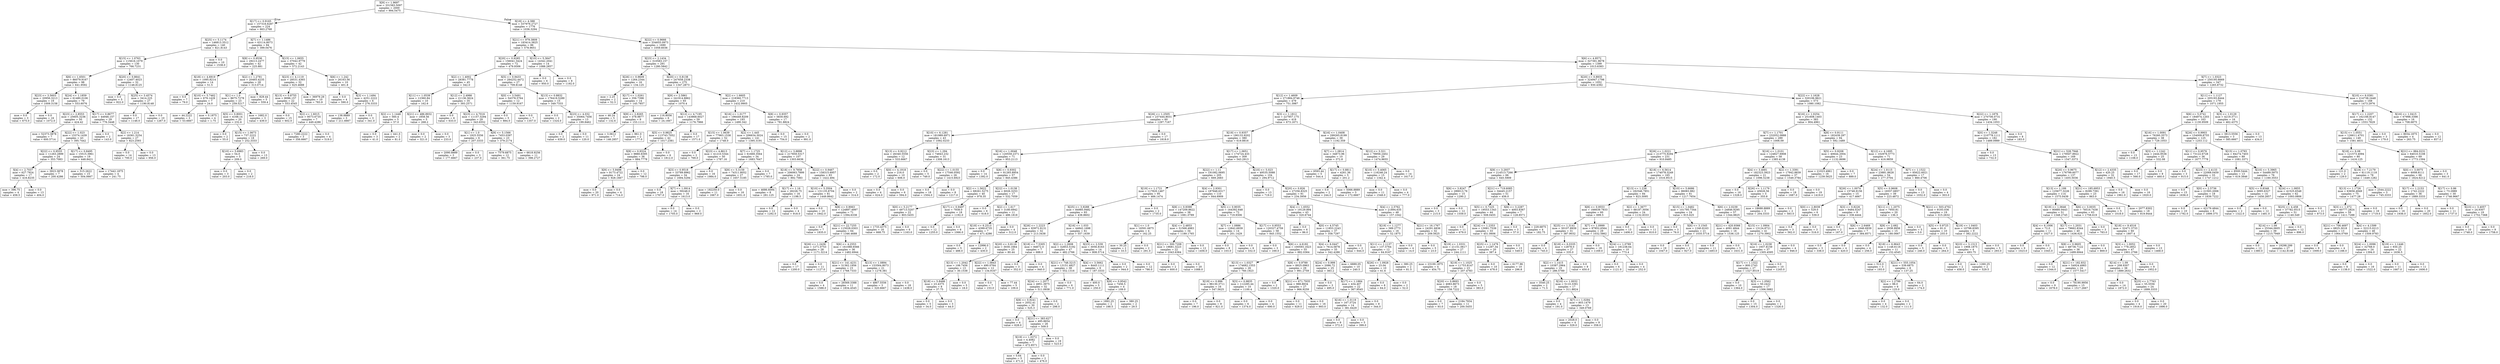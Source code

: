 digraph Tree {
node [shape=box] ;
0 [label="X[9] <= 1.9697\nmse = 331583.5097\nsamples = 2000\nvalue = 994.5475"] ;
1 [label="X[17] <= 0.9165\nmse = 157316.6287\nsamples = 224\nvalue = 663.2768"] ;
0 -> 1 [labeldistance=2.5, labelangle=45, headlabel="True"] ;
2 [label="X[25] <= 5.1174\nmse = 146813.3512\nsamples = 140\nvalue = 821.8143"] ;
1 -> 2 ;
3 [label="X[15] <= 1.0763\nmse = 115616.1079\nsamples = 130\nvalue = 766.7231"] ;
2 -> 3 ;
4 [label="X[6] <= 1.6501\nmse = 86079.9167\nsamples = 98\nvalue = 641.9592"] ;
3 -> 4 ;
5 [label="X[23] <= 3.5603\nmse = 20956.3213\nsamples = 19\nvalue = 1009.3158"] ;
4 -> 5 ;
6 [label="mse = 0.0\nsamples = 3\nvalue = 675.0"] ;
5 -> 6 ;
7 [label="mse = 0.0\nsamples = 16\nvalue = 1072.0"] ;
5 -> 7 ;
8 [label="X[24] <= 1.1859\nmse = 61480.0106\nsamples = 79\nvalue = 553.6076"] ;
4 -> 8 ;
9 [label="X[23] <= 2.8553\nmse = 25605.3236\nsamples = 50\nvalue = 424.42"] ;
8 -> 9 ;
10 [label="mse = 52373.3878\nsamples = 7\nvalue = 600.5714"] ;
9 -> 10 ;
11 [label="X[22] <= 1.023\nmse = 15374.1439\nsamples = 43\nvalue = 395.7442"] ;
9 -> 11 ;
12 [label="X[22] <= 0.9555\nmse = 11263.2899\nsamples = 24\nvalue = 353.7083"] ;
11 -> 12 ;
13 [label="X[4] <= 2.7037\nmse = 627.7924\nsamples = 17\nvalue = 416.8235"] ;
12 -> 13 ;
14 [label="mse = 396.75\nsamples = 4\nvalue = 458.5"] ;
13 -> 14 ;
15 [label="mse = 0.0\nsamples = 13\nvalue = 404.0"] ;
13 -> 15 ;
16 [label="mse = 3923.3878\nsamples = 7\nvalue = 200.4286"] ;
12 -> 16 ;
17 [label="X[17] <= 0.8495\nmse = 15515.3961\nsamples = 19\nvalue = 448.8421"] ;
11 -> 17 ;
18 [label="mse = 515.2622\nsamples = 15\nvalue = 504.0667"] ;
17 -> 18 ;
19 [label="mse = 17442.1875\nsamples = 4\nvalue = 241.75"] ;
17 -> 19 ;
20 [label="X[17] <= 0.8677\nmse = 44946.157\nsamples = 29\nvalue = 776.3448"] ;
8 -> 20 ;
21 [label="mse = 0.0\nsamples = 2\nvalue = 143.0"] ;
20 -> 21 ;
22 [label="X[2] <= 1.214\nmse = 16361.5254\nsamples = 27\nvalue = 823.2593"] ;
20 -> 22 ;
23 [label="mse = 0.0\nsamples = 14\nvalue = 700.0"] ;
22 -> 23 ;
24 [label="mse = 0.0\nsamples = 13\nvalue = 956.0"] ;
22 -> 24 ;
25 [label="X[20] <= 0.8641\nmse = 12407.4023\nsamples = 32\nvalue = 1148.8125"] ;
3 -> 25 ;
26 [label="mse = 0.0\nsamples = 5\nvalue = 922.0"] ;
25 -> 26 ;
27 [label="X[25] <= 3.4574\nmse = 3414.225\nsamples = 27\nvalue = 1190.8148"] ;
25 -> 27 ;
28 [label="mse = 0.0\nsamples = 17\nvalue = 1146.0"] ;
27 -> 28 ;
29 [label="mse = 0.0\nsamples = 10\nvalue = 1267.0"] ;
27 -> 29 ;
30 [label="mse = 0.0\nsamples = 10\nvalue = 1538.0"] ;
2 -> 30 ;
31 [label="X[7] <= 1.1486\nmse = 63114.8073\nsamples = 84\nvalue = 399.0476"] ;
1 -> 31 ;
32 [label="X[8] <= 0.9536\nmse = 29213.2477\nsamples = 42\nvalue = 225.881"] ;
31 -> 32 ;
33 [label="X[18] <= 4.6919\nmse = 1095.8214\nsamples = 14\nvalue = 51.5"] ;
32 -> 33 ;
34 [label="mse = 0.0\nsamples = 7\nvalue = 79.0"] ;
33 -> 34 ;
35 [label="X[10] <= 5.7462\nmse = 679.1429\nsamples = 7\nvalue = 24.0"] ;
33 -> 35 ;
36 [label="mse = 44.2222\nsamples = 3\nvalue = 53.6667"] ;
35 -> 36 ;
37 [label="mse = 0.1875\nsamples = 4\nvalue = 1.75"] ;
35 -> 37 ;
38 [label="X[2] <= 1.2781\nmse = 20465.4235\nsamples = 28\nvalue = 313.0714"] ;
32 -> 38 ;
39 [label="X[1] <= 1.0\nmse = 8675.7278\nsamples = 23\nvalue = 259.5217"] ;
38 -> 39 ;
40 [label="X[5] <= 0.8001\nmse = 4168.14\nsamples = 20\nvalue = 232.6"] ;
39 -> 40 ;
41 [label="mse = 0.0\nsamples = 2\nvalue = 55.0"] ;
40 -> 41 ;
42 [label="X[15] <= 1.0673\nmse = 737.2222\nsamples = 18\nvalue = 252.3333"] ;
40 -> 42 ;
43 [label="X[10] <= 5.6983\nmse = 54.0\nsamples = 5\nvalue = 209.0"] ;
42 -> 43 ;
44 [label="mse = 0.0\nsamples = 3\nvalue = 203.0"] ;
43 -> 44 ;
45 [label="mse = 0.0\nsamples = 2\nvalue = 218.0"] ;
43 -> 45 ;
46 [label="mse = 0.0\nsamples = 13\nvalue = 269.0"] ;
42 -> 46 ;
47 [label="mse = 1682.0\nsamples = 3\nvalue = 439.0"] ;
39 -> 47 ;
48 [label="mse = 829.44\nsamples = 5\nvalue = 559.4"] ;
38 -> 48 ;
49 [label="X[15] <= 1.0655\nmse = 37042.9779\nsamples = 42\nvalue = 572.2143"] ;
31 -> 49 ;
50 [label="X[23] <= 4.1119\nmse = 28531.4365\nsamples = 32\nvalue = 625.4688"] ;
49 -> 50 ;
51 [label="X[13] <= 0.8755\nmse = 8096.157\nsamples = 22\nvalue = 553.4545"] ;
50 -> 51 ;
52 [label="mse = 0.0\nsamples = 15\nvalue = 602.0"] ;
51 -> 52 ;
53 [label="X[2] <= 1.6015\nmse = 9573.6735\nsamples = 7\nvalue = 449.4286"] ;
51 -> 53 ;
54 [label="mse = 7280.2222\nsamples = 3\nvalue = 356.6667"] ;
53 -> 54 ;
55 [label="mse = 0.0\nsamples = 4\nvalue = 519.0"] ;
53 -> 55 ;
56 [label="mse = 36979.29\nsamples = 10\nvalue = 783.9"] ;
50 -> 56 ;
57 [label="X[6] <= 1.242\nmse = 26163.56\nsamples = 10\nvalue = 401.8"] ;
49 -> 57 ;
58 [label="mse = 0.0\nsamples = 4\nvalue = 590.0"] ;
57 -> 58 ;
59 [label="X[3] <= 1.1494\nmse = 4251.2222\nsamples = 6\nvalue = 276.3333"] ;
57 -> 59 ;
60 [label="mse = 138.8889\nsamples = 3\nvalue = 211.6667"] ;
59 -> 60 ;
61 [label="mse = 0.0\nsamples = 3\nvalue = 341.0"] ;
59 -> 61 ;
62 [label="X[18] <= 4.388\nmse = 337976.2727\nsamples = 1776\nvalue = 1036.3294"] ;
0 -> 62 [labeldistance=2.5, labelangle=-45, headlabel="False"] ;
63 [label="X[21] <= 979.3809\nmse = 183414.3825\nsamples = 86\nvalue = 578.9651"] ;
62 -> 63 ;
64 [label="X[20] <= 0.9285\nmse = 156041.3424\nsamples = 72\nvalue = 479.9306"] ;
63 -> 64 ;
65 [label="X[2] <= 1.4002\nmse = 28381.7778\nsamples = 45\nvalue = 342.0"] ;
64 -> 65 ;
66 [label="X[11] <= 1.0539\nmse = 12360.84\nsamples = 10\nvalue = 162.6"] ;
65 -> 66 ;
67 [label="X[2] <= 1.1448\nmse = 560.4\nsamples = 5\nvalue = 57.0"] ;
66 -> 67 ;
68 [label="mse = 0.0\nsamples = 3\nvalue = 41.0"] ;
67 -> 68 ;
69 [label="mse = 441.0\nsamples = 2\nvalue = 81.0"] ;
67 -> 69 ;
70 [label="X[21] <= 486.8932\nmse = 1858.56\nsamples = 5\nvalue = 268.2"] ;
66 -> 70 ;
71 [label="mse = 0.0\nsamples = 2\nvalue = 321.0"] ;
70 -> 71 ;
72 [label="mse = 0.0\nsamples = 3\nvalue = 233.0"] ;
70 -> 72 ;
73 [label="X[12] <= 2.4986\nmse = 21136.3624\nsamples = 35\nvalue = 393.2571"] ;
65 -> 73 ;
74 [label="mse = 0.0\nsamples = 6\nvalue = 633.0"] ;
73 -> 74 ;
75 [label="X[23] <= 4.7016\nmse = 11157.3294\nsamples = 29\nvalue = 343.6552"] ;
73 -> 75 ;
76 [label="X[1] <= 1.0\nmse = 1925.5556\nsamples = 6\nvalue = 207.3333"] ;
75 -> 76 ;
77 [label="mse = 2090.8889\nsamples = 3\nvalue = 177.6667"] ;
76 -> 77 ;
78 [label="mse = 0.0\nsamples = 3\nvalue = 237.0"] ;
76 -> 78 ;
79 [label="X[9] <= 5.1566\nmse = 7453.0397\nsamples = 23\nvalue = 379.2174"] ;
75 -> 79 ;
80 [label="mse = 7579.6875\nsamples = 12\nvalue = 361.75"] ;
79 -> 80 ;
81 [label="mse = 6618.9256\nsamples = 11\nvalue = 398.2727"] ;
79 -> 81 ;
82 [label="X[5] <= 0.9433\nmse = 284252.4472\nsamples = 27\nvalue = 709.8148"] ;
64 -> 82 ;
83 [label="X[0] <= 3.5491\nmse = 54378.5764\nsamples = 12\nvalue = 1159.9167"] ;
82 -> 83 ;
84 [label="mse = 0.0\nsamples = 5\nvalue = 884.0"] ;
83 -> 84 ;
85 [label="mse = 0.0\nsamples = 7\nvalue = 1357.0"] ;
83 -> 85 ;
86 [label="X[13] <= 0.8832\nmse = 176419.5289\nsamples = 15\nvalue = 349.7333"] ;
82 -> 86 ;
87 [label="mse = 0.0\nsamples = 2\nvalue = 1324.0"] ;
86 -> 87 ;
88 [label="X[23] <= 4.032\nmse = 35064.7456\nsamples = 13\nvalue = 199.8462"] ;
86 -> 88 ;
89 [label="mse = 0.0\nsamples = 2\nvalue = 639.0"] ;
88 -> 89 ;
90 [label="mse = 0.0\nsamples = 11\nvalue = 120.0"] ;
88 -> 90 ;
91 [label="X[10] <= 5.3647\nmse = 14342.2041\nsamples = 14\nvalue = 1088.2857"] ;
63 -> 91 ;
92 [label="mse = 0.0\nsamples = 6\nvalue = 950.0"] ;
91 -> 92 ;
93 [label="mse = 0.0\nsamples = 8\nvalue = 1192.0"] ;
91 -> 93 ;
94 [label="X[22] <= 0.9666\nmse = 334655.0973\nsamples = 1690\nvalue = 1059.6036"] ;
62 -> 94 ;
95 [label="X[23] <= 2.1434\nmse = 310583.157\nsamples = 291\nvalue = 1280.5842"] ;
94 -> 95 ;
96 [label="X[26] <= 0.9609\nmse = 1264.2344\nsamples = 16\nvalue = 134.125"] ;
95 -> 96 ;
97 [label="mse = 2.25\nsamples = 2\nvalue = 52.5"] ;
96 -> 97 ;
98 [label="X[17] <= 1.0261\nmse = 356.7398\nsamples = 14\nvalue = 145.7857"] ;
96 -> 98 ;
99 [label="mse = 46.24\nsamples = 5\nvalue = 132.6"] ;
98 -> 99 ;
100 [label="X[9] <= 2.8265\nmse = 378.9877\nsamples = 9\nvalue = 153.1111"] ;
98 -> 100 ;
101 [label="mse = 3.0612\nsamples = 7\nvalue = 146.2857"] ;
100 -> 101 ;
102 [label="mse = 961.0\nsamples = 2\nvalue = 177.0"] ;
100 -> 102 ;
103 [label="X[20] <= 0.8138\nmse = 247658.2338\nsamples = 275\nvalue = 1347.2873"] ;
95 -> 103 ;
104 [label="X[9] <= 2.5861\nmse = 241914.8862\nsamples = 65\nvalue = 1070.4"] ;
103 -> 104 ;
105 [label="mse = 116.8056\nsamples = 6\nvalue = 24.1667"] ;
104 -> 105 ;
106 [label="X[12] <= 4.7195\nmse = 143868.6027\nsamples = 59\nvalue = 1176.7966"] ;
104 -> 106 ;
107 [label="X[5] <= 0.9825\nmse = 113743.7052\nsamples = 42\nvalue = 1017.2381"] ;
106 -> 107 ;
108 [label="X[8] <= 0.9324\nmse = 9880.8395\nsamples = 36\nvalue = 884.7778"] ;
107 -> 108 ;
109 [label="X[9] <= 5.9498\nmse = 9173.4722\nsamples = 24\nvalue = 928.1667"] ;
108 -> 109 ;
110 [label="mse = 0.0\nsamples = 20\nvalue = 971.0"] ;
109 -> 110 ;
111 [label="mse = 0.0\nsamples = 4\nvalue = 714.0"] ;
109 -> 111 ;
112 [label="mse = 0.0\nsamples = 12\nvalue = 798.0"] ;
108 -> 112 ;
113 [label="mse = 0.0\nsamples = 6\nvalue = 1812.0"] ;
107 -> 113 ;
114 [label="mse = 0.0\nsamples = 17\nvalue = 1571.0"] ;
106 -> 114 ;
115 [label="X[2] <= 1.6605\nmse = 218360.7713\nsamples = 210\nvalue = 1432.9905"] ;
103 -> 115 ;
116 [label="X[16] <= 1.0177\nmse = 196449.8209\nsamples = 193\nvalue = 1490.342"] ;
115 -> 116 ;
117 [label="X[15] <= 1.0639\nmse = 77963.1538\nsamples = 52\nvalue = 1748.0"] ;
116 -> 117 ;
118 [label="mse = 0.0\nsamples = 2\nvalue = 769.0"] ;
117 -> 118 ;
119 [label="X[23] <= 4.8613\nmse = 41210.5344\nsamples = 50\nvalue = 1787.16"] ;
117 -> 119 ;
120 [label="X[3] <= 0.9518\nmse = 33789.8962\nsamples = 34\nvalue = 1694.5294"] ;
119 -> 120 ;
121 [label="mse = 0.0\nsamples = 18\nvalue = 1767.0"] ;
120 -> 121 ;
122 [label="X[7] <= 1.0914\nmse = 59248.0\nsamples = 16\nvalue = 1613.0"] ;
120 -> 122 ;
123 [label="mse = 0.0\nsamples = 14\nvalue = 1705.0"] ;
122 -> 123 ;
124 [label="mse = 0.0\nsamples = 2\nvalue = 969.0"] ;
122 -> 124 ;
125 [label="mse = 0.0\nsamples = 16\nvalue = 1984.0"] ;
119 -> 125 ;
126 [label="X[2] <= 1.445\nmse = 206634.3024\nsamples = 141\nvalue = 1395.3191"] ;
116 -> 126 ;
127 [label="X[7] <= 1.1725\nmse = 61669.3564\nsamples = 34\nvalue = 1683.7647"] ;
126 -> 127 ;
128 [label="X[9] <= 5.3159\nmse = 74311.8052\nsamples = 27\nvalue = 1657.5185"] ;
127 -> 128 ;
129 [label="mse = 182250.0\nsamples = 11\nvalue = 1667.0"] ;
128 -> 129 ;
130 [label="mse = 0.0\nsamples = 16\nvalue = 1651.0"] ;
128 -> 130 ;
131 [label="mse = 0.0\nsamples = 7\nvalue = 1785.0"] ;
127 -> 131 ;
132 [label="X[12] <= 3.8898\nmse = 217859.5317\nsamples = 107\nvalue = 1303.6636"] ;
126 -> 132 ;
133 [label="X[18] <= 9.7858\nmse = 206063.7899\nsamples = 24\nvalue = 892.7083"] ;
132 -> 133 ;
134 [label="mse = 4686.6094\nsamples = 8\nvalue = 281.125"] ;
133 -> 134 ;
135 [label="X[17] <= 1.16\nmse = 26226.75\nsamples = 16\nvalue = 1198.5"] ;
133 -> 135 ;
136 [label="mse = 0.0\nsamples = 12\nvalue = 1292.0"] ;
135 -> 136 ;
137 [label="mse = 0.0\nsamples = 4\nvalue = 918.0"] ;
135 -> 137 ;
138 [label="X[22] <= 0.9467\nmse = 158315.6957\nsamples = 83\nvalue = 1422.494"] ;
132 -> 138 ;
139 [label="X[10] <= 5.3504\nmse = 131135.8704\nsamples = 81\nvalue = 1449.8642"] ;
138 -> 139 ;
140 [label="mse = 0.0\nsamples = 10\nvalue = 1842.0"] ;
139 -> 140 ;
141 [label="X[8] <= 0.9063\nmse = 124897.4997\nsamples = 71\nvalue = 1394.6338"] ;
139 -> 141 ;
142 [label="mse = 0.0\nsamples = 7\nvalue = 1835.0"] ;
141 -> 142 ;
143 [label="X[21] <= 22.7255\nmse = 115028.0303\nsamples = 64\nvalue = 1346.4688"] ;
141 -> 143 ;
144 [label="X[26] <= 1.2436\nmse = 1271.0753\nsamples = 28\nvalue = 1171.3214"] ;
143 -> 144 ;
145 [label="mse = 0.0\nsamples = 17\nvalue = 1200.0"] ;
144 -> 145 ;
146 [label="mse = 0.0\nsamples = 11\nvalue = 1127.0"] ;
144 -> 146 ;
147 [label="X[6] <= 4.2553\nmse = 161088.6566\nsamples = 36\nvalue = 1482.6944"] ;
143 -> 147 ;
148 [label="X[21] <= 141.4231\nmse = 31362.1956\nsamples = 15\nvalue = 1768.7333"] ;
147 -> 148 ;
149 [label="mse = 0.0\nsamples = 4\nvalue = 1588.0"] ;
148 -> 149 ;
150 [label="mse = 26569.3388\nsamples = 11\nvalue = 1834.4545"] ;
148 -> 150 ;
151 [label="X[13] <= 1.0894\nmse = 153564.8073\nsamples = 21\nvalue = 1278.381"] ;
147 -> 151 ;
152 [label="mse = 4867.5556\nsamples = 3\nvalue = 320.6667"] ;
151 -> 152 ;
153 [label="mse = 0.0\nsamples = 18\nvalue = 1438.0"] ;
151 -> 153 ;
154 [label="mse = 0.0\nsamples = 2\nvalue = 314.0"] ;
138 -> 154 ;
155 [label="X[8] <= 0.9357\nmse = 5830.692\nsamples = 17\nvalue = 781.8824"] ;
115 -> 155 ;
156 [label="mse = 0.0\nsamples = 15\nvalue = 754.0"] ;
155 -> 156 ;
157 [label="mse = 0.0\nsamples = 2\nvalue = 991.0"] ;
155 -> 157 ;
158 [label="X[6] <= 4.9572\nmse = 327391.9678\nsamples = 1399\nvalue = 1013.6383"] ;
94 -> 158 ;
159 [label="X[20] <= 0.8935\nmse = 324947.1798\nsamples = 1052\nvalue = 930.4392"] ;
158 -> 159 ;
160 [label="X[12] <= 1.4609\nmse = 271884.9746\nsamples = 479\nvalue = 751.3987"] ;
159 -> 160 ;
161 [label="X[26] <= 1.2505\nmse = 237444.8031\nsamples = 60\nvalue = 1297.7167"] ;
160 -> 161 ;
162 [label="X[10] <= 6.1281\nmse = 181989.6971\nsamples = 43\nvalue = 1092.0233"] ;
161 -> 162 ;
163 [label="X[13] <= 0.9212\nmse = 26340.5556\nsamples = 12\nvalue = 533.6667"] ;
162 -> 163 ;
164 [label="mse = 0.0\nsamples = 2\nvalue = 172.0"] ;
163 -> 164 ;
165 [label="X[0] <= 4.1918\nmse = 216.0\nsamples = 10\nvalue = 606.0"] ;
163 -> 165 ;
166 [label="mse = 0.0\nsamples = 4\nvalue = 624.0"] ;
165 -> 166 ;
167 [label="mse = 0.0\nsamples = 6\nvalue = 594.0"] ;
165 -> 167 ;
168 [label="X[23] <= 1.294\nmse = 74843.232\nsamples = 31\nvalue = 1308.1613"] ;
162 -> 168 ;
169 [label="mse = 0.0\nsamples = 5\nvalue = 749.0"] ;
168 -> 169 ;
170 [label="X[22] <= 1.0155\nmse = 17546.0592\nsamples = 26\nvalue = 1415.6923"] ;
168 -> 170 ;
171 [label="mse = 0.0\nsamples = 18\nvalue = 1504.0"] ;
170 -> 171 ;
172 [label="mse = 0.0\nsamples = 8\nvalue = 1217.0"] ;
170 -> 172 ;
173 [label="mse = 0.0\nsamples = 17\nvalue = 1818.0"] ;
161 -> 173 ;
174 [label="X[3] <= 1.1812\nmse = 227957.175\nsamples = 419\nvalue = 673.1671"] ;
160 -> 174 ;
175 [label="X[19] <= 0.9357\nmse = 190133.9202\nsamples = 380\nvalue = 619.8816"] ;
174 -> 175 ;
176 [label="X[16] <= 1.0048\nmse = 120559.2371\nsamples = 71\nvalue = 953.2113"] ;
175 -> 176 ;
177 [label="mse = 0.0\nsamples = 14\nvalue = 1392.0"] ;
176 -> 177 ;
178 [label="X[8] <= 0.9302\nmse = 91265.8954\nsamples = 57\nvalue = 845.4386"] ;
176 -> 178 ;
179 [label="X[2] <= 1.5622\nmse = 68261.5275\nsamples = 40\nvalue = 978.35"] ;
178 -> 179 ;
180 [label="X[0] <= 5.2177\nmse = 49713.5207\nsamples = 22\nvalue = 803.5455"] ;
179 -> 180 ;
181 [label="mse = 1733.4375\nsamples = 16\nvalue = 668.75"] ;
180 -> 181 ;
182 [label="mse = 0.0\nsamples = 6\nvalue = 1163.0"] ;
180 -> 182 ;
183 [label="X[17] <= 0.9497\nmse = 7938.0\nsamples = 18\nvalue = 1192.0"] ;
179 -> 183 ;
184 [label="mse = 0.0\nsamples = 12\nvalue = 1255.0"] ;
183 -> 184 ;
185 [label="mse = 0.0\nsamples = 6\nvalue = 1066.0"] ;
183 -> 185 ;
186 [label="X[22] <= 1.0138\nmse = 6026.3253\nsamples = 17\nvalue = 532.7059"] ;
178 -> 186 ;
187 [label="mse = 0.0\nsamples = 6\nvalue = 618.0"] ;
186 -> 187 ;
188 [label="X[2] <= 1.617\nmse = 3180.6942\nsamples = 11\nvalue = 486.1818"] ;
186 -> 188 ;
189 [label="X[18] <= 6.2513\nmse = 4399.6735\nsamples = 7\nvalue = 471.4286"] ;
188 -> 189 ;
190 [label="mse = 0.0\nsamples = 5\nvalue = 488.0"] ;
189 -> 190 ;
191 [label="mse = 12996.0\nsamples = 2\nvalue = 430.0"] ;
189 -> 191 ;
192 [label="mse = 0.0\nsamples = 4\nvalue = 512.0"] ;
188 -> 192 ;
193 [label="X[17] <= 1.0651\nmse = 174724.433\nsamples = 309\nvalue = 543.2913"] ;
175 -> 193 ;
194 [label="X[22] <= 1.11\nmse = 191082.0695\nsamples = 205\nvalue = 669.2683"] ;
193 -> 194 ;
195 [label="X[19] <= 1.1721\nmse = 117820.1467\nsamples = 95\nvalue = 466.1474"] ;
194 -> 195 ;
196 [label="X[25] <= 3.9288\nmse = 84985.9482\nsamples = 93\nvalue = 438.8602"] ;
195 -> 196 ;
197 [label="X[26] <= 1.2223\nmse = 83972.9131\nsamples = 32\nvalue = 213.3438"] ;
196 -> 197 ;
198 [label="X[20] <= 0.8116\nmse = 3030.1664\nsamples = 25\nvalue = 80.44"] ;
197 -> 198 ;
199 [label="X[13] <= 1.2042\nmse = 106.7456\nsamples = 13\nvalue = 30.1538"] ;
198 -> 199 ;
200 [label="X[18] <= 5.8486\nmse = 23.4375\nsamples = 8\nvalue = 37.75"] ;
199 -> 200 ;
201 [label="mse = 0.0\nsamples = 5\nvalue = 34.0"] ;
200 -> 201 ;
202 [label="mse = 0.0\nsamples = 3\nvalue = 44.0"] ;
200 -> 202 ;
203 [label="mse = 0.0\nsamples = 5\nvalue = 18.0"] ;
199 -> 203 ;
204 [label="X[22] <= 1.0843\nmse = 490.0764\nsamples = 12\nvalue = 134.9167"] ;
198 -> 204 ;
205 [label="mse = 0.0\nsamples = 7\nvalue = 153.0"] ;
204 -> 205 ;
206 [label="mse = 77.44\nsamples = 5\nvalue = 109.6"] ;
204 -> 206 ;
207 [label="X[18] <= 7.5305\nmse = 84672.0\nsamples = 7\nvalue = 688.0"] ;
197 -> 207 ;
208 [label="mse = 0.0\nsamples = 3\nvalue = 352.0"] ;
207 -> 208 ;
209 [label="mse = 0.0\nsamples = 4\nvalue = 940.0"] ;
207 -> 209 ;
210 [label="X[16] <= 1.033\nmse = 44842.1698\nsamples = 61\nvalue = 557.1639"] ;
196 -> 210 ;
211 [label="X[2] <= 1.2608\nmse = 32853.5192\nsamples = 47\nvalue = 482.2766"] ;
210 -> 211 ;
212 [label="X[21] <= 748.3215\nmse = 13151.4827\nsamples = 38\nvalue = 552.1316"] ;
211 -> 212 ;
213 [label="X[24] <= 1.2077\nmse = 4951.3975\nsamples = 32\nvalue = 511.0938"] ;
212 -> 213 ;
214 [label="X[8] <= 0.9241\nmse = 2052.41\nsamples = 30\nvalue = 525.3"] ;
213 -> 214 ;
215 [label="mse = 0.0\nsamples = 4\nvalue = 628.0"] ;
214 -> 215 ;
216 [label="X[21] <= 383.627\nmse = 495.8654\nsamples = 26\nvalue = 509.5"] ;
214 -> 216 ;
217 [label="X[19] <= 1.0372\nmse = 4.4082\nsamples = 7\nvalue = 472.8571"] ;
216 -> 217 ;
218 [label="mse = 0.64\nsamples = 5\nvalue = 471.6"] ;
217 -> 218 ;
219 [label="mse = 0.0\nsamples = 2\nvalue = 476.0"] ;
217 -> 219 ;
220 [label="mse = 0.0\nsamples = 19\nvalue = 523.0"] ;
216 -> 220 ;
221 [label="mse = 0.0\nsamples = 2\nvalue = 298.0"] ;
213 -> 221 ;
222 [label="mse = 0.0\nsamples = 6\nvalue = 771.0"] ;
212 -> 222 ;
223 [label="X[4] <= 3.5662\nmse = 8445.1111\nsamples = 9\nvalue = 187.3333"] ;
211 -> 223 ;
224 [label="mse = 400.0\nsamples = 5\nvalue = 250.0"] ;
223 -> 224 ;
225 [label="X[8] <= 0.9542\nmse = 7456.5\nsamples = 4\nvalue = 109.0"] ;
223 -> 225 ;
226 [label="mse = 1892.25\nsamples = 2\nvalue = 188.5"] ;
225 -> 226 ;
227 [label="mse = 380.25\nsamples = 2\nvalue = 29.5"] ;
225 -> 227 ;
228 [label="X[23] <= 2.539\nmse = 3056.8163\nsamples = 14\nvalue = 808.5714"] ;
210 -> 228 ;
229 [label="mse = 0.0\nsamples = 2\nvalue = 944.0"] ;
228 -> 229 ;
230 [label="mse = 0.0\nsamples = 12\nvalue = 786.0"] ;
228 -> 230 ;
231 [label="mse = 0.0\nsamples = 2\nvalue = 1735.0"] ;
195 -> 231 ;
232 [label="X[4] <= 2.9301\nmse = 187948.6317\nsamples = 110\nvalue = 844.6909"] ;
194 -> 232 ;
233 [label="X[8] <= 0.9399\nmse = 147209.8622\nsamples = 38\nvalue = 1081.0789"] ;
232 -> 233 ;
234 [label="X[1] <= 1.0\nmse = 16591.6875\nsamples = 4\nvalue = 162.25"] ;
233 -> 234 ;
235 [label="mse = 30.25\nsamples = 2\nvalue = 33.5"] ;
234 -> 235 ;
236 [label="mse = 0.0\nsamples = 2\nvalue = 291.0"] ;
234 -> 236 ;
237 [label="X[4] <= 2.4853\nmse = 51568.4983\nsamples = 34\nvalue = 1189.1765"] ;
233 -> 237 ;
238 [label="X[21] <= 300.7208\nmse = 19681.3223\nsamples = 22\nvalue = 1043.6364"] ;
237 -> 238 ;
239 [label="mse = 0.0\nsamples = 2\nvalue = 600.0"] ;
238 -> 239 ;
240 [label="mse = 0.0\nsamples = 20\nvalue = 1088.0"] ;
238 -> 240 ;
241 [label="mse = 0.0\nsamples = 12\nvalue = 1456.0"] ;
237 -> 241 ;
242 [label="X[5] <= 0.9035\nmse = 164392.648\nsamples = 72\nvalue = 719.9306"] ;
232 -> 242 ;
243 [label="X[7] <= 1.0886\nmse = 12842.6939\nsamples = 14\nvalue = 201.1429"] ;
242 -> 243 ;
244 [label="mse = 0.0\nsamples = 8\nvalue = 103.0"] ;
243 -> 244 ;
245 [label="mse = 0.0\nsamples = 6\nvalue = 332.0"] ;
243 -> 245 ;
246 [label="X[17] <= 0.9553\nmse = 120327.4759\nsamples = 58\nvalue = 845.1552"] ;
242 -> 246 ;
247 [label="mse = 0.0\nsamples = 3\nvalue = 169.0"] ;
246 -> 247 ;
248 [label="X[6] <= 4.6182\nmse = 100593.1623\nsamples = 55\nvalue = 882.0364"] ;
246 -> 248 ;
249 [label="X[13] <= 1.0327\nmse = 174682.1553\nsamples = 26\nvalue = 760.1923"] ;
248 -> 249 ;
250 [label="X[19] <= 0.996\nmse = 96130.3711\nsamples = 16\nvalue = 547.5625"] ;
249 -> 250 ;
251 [label="mse = 0.0\nsamples = 7\nvalue = 196.0"] ;
250 -> 251 ;
252 [label="mse = 0.0\nsamples = 9\nvalue = 821.0"] ;
250 -> 252 ;
253 [label="X[3] <= 0.9835\nmse = 112285.44\nsamples = 10\nvalue = 1100.4"] ;
249 -> 253 ;
254 [label="mse = 0.0\nsamples = 6\nvalue = 1374.0"] ;
253 -> 254 ;
255 [label="mse = 0.0\nsamples = 4\nvalue = 690.0"] ;
253 -> 255 ;
256 [label="X[8] <= 0.9789\nmse = 8925.0963\nsamples = 29\nvalue = 991.2759"] ;
248 -> 256 ;
257 [label="mse = 0.0\nsamples = 2\nvalue = 1320.0"] ;
256 -> 257 ;
258 [label="X[21] <= 671.7935\nmse = 988.8834\nsamples = 27\nvalue = 966.9259"] ;
256 -> 258 ;
259 [label="mse = 0.0\nsamples = 11\nvalue = 929.0"] ;
258 -> 259 ;
260 [label="mse = 0.0\nsamples = 16\nvalue = 993.0"] ;
258 -> 260 ;
261 [label="X[10] <= 5.023\nmse = 49535.5088\nsamples = 104\nvalue = 294.9712"] ;
193 -> 261 ;
262 [label="mse = 0.0\nsamples = 13\nvalue = 719.0"] ;
261 -> 262 ;
263 [label="X[20] <= 0.826\nmse = 27256.8325\nsamples = 91\nvalue = 234.3956"] ;
261 -> 263 ;
264 [label="X[4] <= 1.6552\nmse = 19129.894\nsamples = 43\nvalue = 320.6744"] ;
263 -> 264 ;
265 [label="mse = 0.0\nsamples = 6\nvalue = 86.0"] ;
264 -> 265 ;
266 [label="X[0] <= 4.5745\nmse = 11853.2243\nsamples = 37\nvalue = 358.7297"] ;
264 -> 266 ;
267 [label="X[4] <= 6.0447\nmse = 7614.5878\nsamples = 35\nvalue = 342.4286"] ;
266 -> 267 ;
268 [label="X[24] <= 0.999\nmse = 2086.72\nsamples = 25\nvalue = 383.2"] ;
267 -> 268 ;
269 [label="mse = 0.0\nsamples = 3\nvalue = 495.0"] ;
268 -> 269 ;
270 [label="X[17] <= 1.1884\nmse = 434.407\nsamples = 22\nvalue = 367.9545"] ;
268 -> 270 ;
271 [label="X[16] <= 1.0119\nmse = 167.3724\nsamples = 14\nvalue = 381.6429"] ;
270 -> 271 ;
272 [label="mse = 0.0\nsamples = 9\nvalue = 372.0"] ;
271 -> 272 ;
273 [label="mse = 0.0\nsamples = 5\nvalue = 399.0"] ;
271 -> 273 ;
274 [label="mse = 0.0\nsamples = 8\nvalue = 344.0"] ;
270 -> 274 ;
275 [label="mse = 6889.05\nsamples = 10\nvalue = 240.5"] ;
267 -> 275 ;
276 [label="mse = 0.0\nsamples = 2\nvalue = 644.0"] ;
266 -> 276 ;
277 [label="X[4] <= 2.5762\nmse = 21894.635\nsamples = 48\nvalue = 157.1042"] ;
263 -> 277 ;
278 [label="X[19] <= 1.1277\nmse = 589.2773\nsamples = 16\nvalue = 52.1875"] ;
277 -> 278 ;
279 [label="X[11] <= 1.1137\nmse = 137.5764\nsamples = 12\nvalue = 64.9167"] ;
278 -> 279 ;
280 [label="X[26] <= 1.0928\nmse = 23.04\nsamples = 10\nvalue = 61.6"] ;
279 -> 280 ;
281 [label="mse = 0.0\nsamples = 8\nvalue = 64.0"] ;
280 -> 281 ;
282 [label="mse = 0.0\nsamples = 2\nvalue = 52.0"] ;
280 -> 282 ;
283 [label="mse = 380.25\nsamples = 2\nvalue = 81.5"] ;
279 -> 283 ;
284 [label="mse = 0.0\nsamples = 4\nvalue = 14.0"] ;
278 -> 284 ;
285 [label="X[21] <= 16.1767\nmse = 24291.6836\nsamples = 32\nvalue = 209.5625"] ;
277 -> 285 ;
286 [label="mse = 0.0\nsamples = 5\nvalue = 23.0"] ;
285 -> 286 ;
287 [label="X[19] <= 1.0331\nmse = 21151.0617\nsamples = 27\nvalue = 244.1111"] ;
285 -> 287 ;
288 [label="mse = 23100.1875\nsamples = 4\nvalue = 454.75"] ;
287 -> 288 ;
289 [label="X[19] <= 1.1025\nmse = 11753.8147\nsamples = 23\nvalue = 207.4783"] ;
287 -> 289 ;
290 [label="X[20] <= 0.8693\nmse = 4083.8673\nsamples = 18\nvalue = 158.7222"] ;
289 -> 290 ;
291 [label="mse = 0.0\nsamples = 7\nvalue = 93.0"] ;
290 -> 291 ;
292 [label="mse = 2184.7934\nsamples = 11\nvalue = 200.5455"] ;
290 -> 292 ;
293 [label="mse = 0.0\nsamples = 5\nvalue = 383.0"] ;
289 -> 293 ;
294 [label="X[16] <= 1.0408\nmse = 299265.8199\nsamples = 39\nvalue = 1192.359"] ;
174 -> 294 ;
295 [label="X[7] <= 1.0814\nmse = 34873.96\nsamples = 10\nvalue = 372.8"] ;
294 -> 295 ;
296 [label="mse = 6593.44\nsamples = 5\nvalue = 544.4"] ;
295 -> 296 ;
297 [label="X[17] <= 0.8811\nmse = 4261.36\nsamples = 5\nvalue = 201.2"] ;
295 -> 297 ;
298 [label="mse = 0.0\nsamples = 2\nvalue = 244.0"] ;
297 -> 298 ;
299 [label="mse = 5066.8889\nsamples = 3\nvalue = 172.6667"] ;
297 -> 299 ;
300 [label="X[12] <= 3.321\nmse = 78956.2402\nsamples = 29\nvalue = 1474.9655"] ;
294 -> 300 ;
301 [label="X[10] <= 5.4065\nmse = 116246.24\nsamples = 15\nvalue = 1342.4"] ;
300 -> 301 ;
302 [label="mse = 0.0\nsamples = 11\nvalue = 1548.0"] ;
301 -> 302 ;
303 [label="mse = 0.0\nsamples = 4\nvalue = 777.0"] ;
301 -> 303 ;
304 [label="mse = 0.0\nsamples = 14\nvalue = 1617.0"] ;
300 -> 304 ;
305 [label="X[22] <= 1.1628\nmse = 320106.9621\nsamples = 573\nvalue = 1080.1082"] ;
159 -> 305 ;
306 [label="X[16] <= 1.0254\nmse = 251608.1403\nsamples = 383\nvalue = 904.4961"] ;
305 -> 306 ;
307 [label="X[7] <= 1.1701\nmse = 232052.0888\nsamples = 289\nvalue = 1006.09"] ;
306 -> 307 ;
308 [label="X[26] <= 1.0221\nmse = 213775.9294\nsamples = 231\nvalue = 910.8485"] ;
307 -> 308 ;
309 [label="X[9] <= 3.2937\nmse = 214513.7266\nsamples = 66\nvalue = 645.5909"] ;
308 -> 309 ;
310 [label="X[6] <= 3.8247\nmse = 289013.76\nsamples = 15\nvalue = 1290.2"] ;
309 -> 310 ;
311 [label="mse = 0.0\nsamples = 3\nvalue = 215.0"] ;
310 -> 311 ;
312 [label="mse = 0.0\nsamples = 12\nvalue = 1559.0"] ;
310 -> 312 ;
313 [label="X[21] <= 719.6085\nmse = 34445.2157\nsamples = 51\nvalue = 456.0"] ;
309 -> 313 ;
314 [label="X[5] <= 0.7225\nmse = 19553.1343\nsamples = 44\nvalue = 508.0455"] ;
313 -> 314 ;
315 [label="mse = 0.0\nsamples = 11\nvalue = 679.0"] ;
314 -> 315 ;
316 [label="X[24] <= 1.2353\nmse = 13081.7539\nsamples = 33\nvalue = 451.0606"] ;
314 -> 316 ;
317 [label="X[25] <= 1.1479\nmse = 11297.34\nsamples = 20\nvalue = 387.4"] ;
316 -> 317 ;
318 [label="mse = 0.0\nsamples = 10\nvalue = 478.0"] ;
317 -> 318 ;
319 [label="mse = 6177.96\nsamples = 10\nvalue = 296.8"] ;
317 -> 319 ;
320 [label="mse = 0.0\nsamples = 13\nvalue = 549.0"] ;
316 -> 320 ;
321 [label="X[6] <= 3.2287\nmse = 4003.8367\nsamples = 7\nvalue = 128.8571"] ;
313 -> 321 ;
322 [label="mse = 0.0\nsamples = 3\nvalue = 57.0"] ;
321 -> 322 ;
323 [label="mse = 229.6875\nsamples = 4\nvalue = 182.75"] ;
321 -> 323 ;
324 [label="X[18] <= 6.5614\nmse = 174078.3249\nsamples = 165\nvalue = 1016.9515"] ;
308 -> 324 ;
325 [label="X[13] <= 1.238\nmse = 182546.7851\nsamples = 84\nvalue = 823.3095"] ;
324 -> 325 ;
326 [label="X[8] <= 0.9553\nmse = 166639.7833\nsamples = 60\nvalue = 699.5"] ;
325 -> 326 ;
327 [label="X[25] <= 1.3141\nmse = 30107.8939\nsamples = 31\nvalue = 387.9032"] ;
326 -> 327 ;
328 [label="mse = 0.0\nsamples = 4\nvalue = 745.0"] ;
327 -> 328 ;
329 [label="X[18] <= 6.0335\nmse = 12878.0\nsamples = 27\nvalue = 335.0"] ;
327 -> 329 ;
330 [label="X[2] <= 1.1415\nmse = 10387.2964\nsamples = 19\nvalue = 286.5789"] ;
329 -> 330 ;
331 [label="mse = 3540.25\nsamples = 2\nvalue = 71.5"] ;
330 -> 331 ;
332 [label="X[16] <= 1.0032\nmse = 5110.3391\nsamples = 17\nvalue = 311.8824"] ;
330 -> 332 ;
333 [label="mse = 0.0\nsamples = 4\nvalue = 191.0"] ;
332 -> 333 ;
334 [label="X[7] <= 1.0294\nmse = 803.1479\nsamples = 13\nvalue = 349.0769"] ;
332 -> 334 ;
335 [label="mse = 2028.0\nsamples = 4\nvalue = 329.0"] ;
334 -> 335 ;
336 [label="mse = 0.0\nsamples = 9\nvalue = 358.0"] ;
334 -> 336 ;
337 [label="mse = 0.0\nsamples = 8\nvalue = 450.0"] ;
329 -> 337 ;
338 [label="X[7] <= 1.0999\nmse = 97852.6564\nsamples = 29\nvalue = 1032.5862"] ;
326 -> 338 ;
339 [label="mse = 0.0\nsamples = 19\nvalue = 1169.0"] ;
338 -> 339 ;
340 [label="X[24] <= 1.0789\nmse = 181238.64\nsamples = 10\nvalue = 773.4"] ;
338 -> 340 ;
341 [label="mse = 0.0\nsamples = 6\nvalue = 1121.0"] ;
340 -> 341 ;
342 [label="mse = 0.0\nsamples = 4\nvalue = 252.0"] ;
340 -> 342 ;
343 [label="X[2] <= 1.3677\nmse = 88187.3056\nsamples = 24\nvalue = 1132.8333"] ;
325 -> 343 ;
344 [label="mse = 0.0\nsamples = 13\nvalue = 1406.0"] ;
343 -> 344 ;
345 [label="mse = 0.0\nsamples = 11\nvalue = 810.0"] ;
343 -> 345 ;
346 [label="X[10] <= 5.6686\nmse = 86083.982\nsamples = 81\nvalue = 1217.7654"] ;
324 -> 346 ;
347 [label="X[15] <= 1.0482\nmse = 101795.7344\nsamples = 24\nvalue = 915.625"] ;
346 -> 347 ;
348 [label="mse = 0.0\nsamples = 3\nvalue = 76.0"] ;
347 -> 348 ;
349 [label="X[6] <= 3.1545\nmse = 1240.8163\nsamples = 21\nvalue = 1035.5714"] ;
347 -> 349 ;
350 [label="mse = 0.0\nsamples = 19\nvalue = 1047.0"] ;
349 -> 350 ;
351 [label="mse = 0.0\nsamples = 2\nvalue = 927.0"] ;
349 -> 351 ;
352 [label="X[6] <= 2.0239\nmse = 24846.9295\nsamples = 57\nvalue = 1344.9825"] ;
346 -> 352 ;
353 [label="X[21] <= 420.9366\nmse = 4091.4844\nsamples = 16\nvalue = 1536.125"] ;
352 -> 353 ;
354 [label="mse = 0.0\nsamples = 11\nvalue = 1493.0"] ;
353 -> 354 ;
355 [label="mse = 0.0\nsamples = 5\nvalue = 1631.0"] ;
353 -> 355 ;
356 [label="X[15] <= 1.0904\nmse = 13124.8721\nsamples = 41\nvalue = 1270.3902"] ;
352 -> 356 ;
357 [label="X[16] <= 1.0238\nmse = 1937.8159\nsamples = 37\nvalue = 1305.4595"] ;
356 -> 357 ;
358 [label="X[17] <= 1.1322\nmse = 800.2743\nsamples = 27\nvalue = 1327.8519"] ;
357 -> 358 ;
359 [label="mse = 0.0\nsamples = 10\nvalue = 1364.0"] ;
358 -> 359 ;
360 [label="X[3] <= 1.0562\nmse = 50.2422\nsamples = 17\nvalue = 1306.5882"] ;
358 -> 360 ;
361 [label="mse = 0.0\nsamples = 15\nvalue = 1304.0"] ;
360 -> 361 ;
362 [label="mse = 0.0\nsamples = 2\nvalue = 1326.0"] ;
360 -> 362 ;
363 [label="mse = 0.0\nsamples = 10\nvalue = 1245.0"] ;
357 -> 363 ;
364 [label="mse = 0.0\nsamples = 4\nvalue = 946.0"] ;
356 -> 364 ;
365 [label="X[16] <= 1.0101\nmse = 124827.6908\nsamples = 58\nvalue = 1385.4138"] ;
307 -> 365 ;
366 [label="X[4] <= 3.4681\nmse = 182323.3923\nsamples = 21\nvalue = 1096.5238"] ;
365 -> 366 ;
367 [label="mse = 0.0\nsamples = 16\nvalue = 1328.0"] ;
366 -> 367 ;
368 [label="X[26] <= 1.1179\nmse = 45626.56\nsamples = 5\nvalue = 355.8"] ;
366 -> 368 ;
369 [label="mse = 18688.8889\nsamples = 3\nvalue = 204.3333"] ;
368 -> 369 ;
370 [label="mse = 0.0\nsamples = 2\nvalue = 583.0"] ;
368 -> 370 ;
371 [label="X[2] <= 1.3391\nmse = 17942.8839\nsamples = 37\nvalue = 1549.3784"] ;
365 -> 371 ;
372 [label="mse = 0.0\nsamples = 18\nvalue = 1687.0"] ;
371 -> 372 ;
373 [label="mse = 0.0\nsamples = 19\nvalue = 1419.0"] ;
371 -> 373 ;
374 [label="X[8] <= 0.9111\nmse = 182439.297\nsamples = 94\nvalue = 592.1489"] ;
306 -> 374 ;
375 [label="X[5] <= 0.9208\nmse = 40644.2004\nsamples = 23\nvalue = 1132.8696"] ;
374 -> 375 ;
376 [label="mse = 21023.4961\nsamples = 16\nvalue = 1239.5625"] ;
375 -> 376 ;
377 [label="mse = 0.0\nsamples = 7\nvalue = 889.0"] ;
375 -> 377 ;
378 [label="X[12] <= 4.1695\nmse = 102976.5773\nsamples = 71\nvalue = 416.9859"] ;
374 -> 378 ;
379 [label="X[24] <= 1.0115\nmse = 23881.8628\nsamples = 54\nvalue = 277.3704"] ;
378 -> 379 ;
380 [label="X[26] <= 1.0074\nmse = 15748.9156\nsamples = 15\nvalue = 417.4667"] ;
379 -> 380 ;
381 [label="X[0] <= 2.8039\nmse = 529.0\nsamples = 6\nvalue = 539.0"] ;
380 -> 381 ;
382 [label="mse = 0.0\nsamples = 3\nvalue = 562.0"] ;
381 -> 382 ;
383 [label="mse = 0.0\nsamples = 3\nvalue = 516.0"] ;
381 -> 383 ;
384 [label="X[3] <= 0.8226\nmse = 9484.0247\nsamples = 9\nvalue = 336.4444"] ;
380 -> 384 ;
385 [label="mse = 0.0\nsamples = 2\nvalue = 167.0"] ;
384 -> 385 ;
386 [label="X[6] <= 2.6469\nmse = 1646.6939\nsamples = 7\nvalue = 384.8571"] ;
384 -> 386 ;
387 [label="mse = 0.0\nsamples = 3\nvalue = 338.0"] ;
386 -> 387 ;
388 [label="mse = 0.0\nsamples = 4\nvalue = 420.0"] ;
386 -> 388 ;
389 [label="X[5] <= 0.9608\nmse = 16557.6857\nsamples = 39\nvalue = 223.4872"] ;
379 -> 389 ;
390 [label="X[11] <= 1.2075\nmse = 7950.81\nsamples = 20\nvalue = 136.3"] ;
389 -> 390 ;
391 [label="X[9] <= 2.682\nmse = 2938.9956\nsamples = 15\nvalue = 180.0667"] ;
390 -> 391 ;
392 [label="mse = 0.0\nsamples = 4\nvalue = 256.0"] ;
391 -> 392 ;
393 [label="X[18] <= 6.9643\nmse = 1148.6116\nsamples = 11\nvalue = 152.4545"] ;
391 -> 393 ;
394 [label="mse = 512.0\nsamples = 3\nvalue = 193.0"] ;
393 -> 394 ;
395 [label="X[21] <= 555.1054\nmse = 539.6875\nsamples = 8\nvalue = 137.25"] ;
393 -> 395 ;
396 [label="X[2] <= 1.2799\nmse = 98.0\nsamples = 6\nvalue = 125.0"] ;
395 -> 396 ;
397 [label="mse = 0.0\nsamples = 4\nvalue = 132.0"] ;
396 -> 397 ;
398 [label="mse = 0.0\nsamples = 2\nvalue = 111.0"] ;
396 -> 398 ;
399 [label="mse = 64.0\nsamples = 2\nvalue = 174.0"] ;
395 -> 399 ;
400 [label="mse = 0.0\nsamples = 5\nvalue = 5.0"] ;
390 -> 400 ;
401 [label="X[21] <= 503.4702\nmse = 9193.036\nsamples = 19\nvalue = 315.2632"] ;
389 -> 401 ;
402 [label="X[5] <= 0.9725\nmse = 81.0\nsamples = 10\nvalue = 255.0"] ;
401 -> 402 ;
403 [label="mse = 0.0\nsamples = 5\nvalue = 246.0"] ;
402 -> 403 ;
404 [label="mse = 0.0\nsamples = 5\nvalue = 264.0"] ;
402 -> 404 ;
405 [label="X[19] <= 1.0403\nmse = 10798.8395\nsamples = 9\nvalue = 382.2222"] ;
401 -> 405 ;
406 [label="X[23] <= 3.1313\nmse = 1908.1875\nsamples = 4\nvalue = 493.75"] ;
405 -> 406 ;
407 [label="mse = 0.0\nsamples = 2\nvalue = 458.0"] ;
406 -> 407 ;
408 [label="mse = 1260.25\nsamples = 2\nvalue = 529.5"] ;
406 -> 408 ;
409 [label="mse = 0.0\nsamples = 5\nvalue = 293.0"] ;
405 -> 409 ;
410 [label="X[7] <= 1.1522\nmse = 95622.6021\nsamples = 17\nvalue = 860.4706"] ;
378 -> 410 ;
411 [label="mse = 0.0\nsamples = 13\nvalue = 1032.0"] ;
410 -> 411 ;
412 [label="mse = 0.0\nsamples = 4\nvalue = 303.0"] ;
410 -> 412 ;
413 [label="X[22] <= 1.1876\nmse = 270706.0731\nsamples = 190\nvalue = 1434.1053"] ;
305 -> 413 ;
414 [label="X[0] <= 1.3248\nmse = 210778.1111\nsamples = 182\nvalue = 1489.0989"] ;
413 -> 414 ;
415 [label="mse = 0.0\nsamples = 13\nvalue = 732.0"] ;
414 -> 415 ;
416 [label="X[21] <= 528.7946\nmse = 179507.8922\nsamples = 169\nvalue = 1547.3373"] ;
414 -> 416 ;
417 [label="X[20] <= 0.9675\nmse = 176799.6077\nsamples = 137\nvalue = 1455.5036"] ;
416 -> 417 ;
418 [label="X[13] <= 1.199\nmse = 125677.3226\nsamples = 114\nvalue = 1575.0439"] ;
417 -> 418 ;
419 [label="X[19] <= 1.0646\nmse = 90880.9443\nsamples = 51\nvalue = 1348.2745"] ;
418 -> 419 ;
420 [label="X[4] <= 6.1006\nmse = 72.0\nsamples = 11\nvalue = 1027.0"] ;
419 -> 420 ;
421 [label="mse = 0.0\nsamples = 9\nvalue = 1023.0"] ;
420 -> 421 ;
422 [label="mse = 0.0\nsamples = 2\nvalue = 1045.0"] ;
420 -> 422 ;
423 [label="X[17] <= 1.2031\nmse = 79662.8344\nsamples = 40\nvalue = 1436.625"] ;
419 -> 423 ;
424 [label="X[8] <= 0.9605\nmse = 48736.7122\nsamples = 36\nvalue = 1499.6944"] ;
423 -> 424 ;
425 [label="mse = 0.0\nsamples = 12\nvalue = 1344.0"] ;
424 -> 425 ;
426 [label="X[21] <= 182.832\nmse = 54924.4983\nsamples = 24\nvalue = 1577.5417"] ;
424 -> 426 ;
427 [label="mse = 0.0\nsamples = 9\nvalue = 1678.0"] ;
426 -> 427 ;
428 [label="mse = 78190.9956\nsamples = 15\nvalue = 1517.2667"] ;
426 -> 428 ;
429 [label="mse = 0.0\nsamples = 4\nvalue = 869.0"] ;
423 -> 429 ;
430 [label="X[6] <= 3.0035\nmse = 78516.7438\nsamples = 63\nvalue = 1758.619"] ;
418 -> 430 ;
431 [label="mse = 0.0\nsamples = 3\nvalue = 783.0"] ;
430 -> 431 ;
432 [label="X[18] <= 9.4516\nmse = 32471.3733\nsamples = 60\nvalue = 1807.4"] ;
430 -> 432 ;
433 [label="X[3] <= 1.0052\nmse = 778.2852\nsamples = 47\nvalue = 1901.2766"] ;
432 -> 433 ;
434 [label="X[14] <= 1.09\nmse = 208.9307\nsamples = 38\nvalue = 1889.2632"] ;
433 -> 434 ;
435 [label="mse = 0.0\nsamples = 14\nvalue = 1872.0"] ;
434 -> 435 ;
436 [label="X[25] <= 2.7763\nmse = 55.5556\nsamples = 24\nvalue = 1899.3333"] ;
434 -> 436 ;
437 [label="mse = 0.0\nsamples = 4\nvalue = 1916.0"] ;
436 -> 437 ;
438 [label="mse = 0.0\nsamples = 20\nvalue = 1896.0"] ;
436 -> 438 ;
439 [label="mse = 0.0\nsamples = 9\nvalue = 1952.0"] ;
433 -> 439 ;
440 [label="mse = 0.0\nsamples = 13\nvalue = 1468.0"] ;
432 -> 440 ;
441 [label="X[21] <= 185.6953\nmse = 8299.7391\nsamples = 23\nvalue = 863.0"] ;
417 -> 441 ;
442 [label="mse = 0.0\nsamples = 5\nvalue = 1018.0"] ;
441 -> 442 ;
443 [label="mse = 2077.8302\nsamples = 18\nvalue = 819.9444"] ;
441 -> 443 ;
444 [label="X[12] <= 2.4335\nmse = 420.25\nsamples = 32\nvalue = 1940.5"] ;
416 -> 444 ;
445 [label="mse = 0.0\nsamples = 16\nvalue = 1961.0"] ;
444 -> 445 ;
446 [label="mse = 0.0\nsamples = 16\nvalue = 1920.0"] ;
444 -> 446 ;
447 [label="mse = 0.0\nsamples = 8\nvalue = 183.0"] ;
413 -> 447 ;
448 [label="X[7] <= 1.0323\nmse = 250195.6669\nsamples = 347\nvalue = 1265.8732"] ;
158 -> 448 ;
449 [label="X[11] <= 1.1127\nmse = 205193.8444\nsamples = 179\nvalue = 1071.1955"] ;
448 -> 449 ;
450 [label="X[6] <= 5.0741\nmse = 184974.1203\nsamples = 163\nvalue = 1130.9509"] ;
449 -> 450 ;
451 [label="X[16] <= 1.0091\nmse = 76260.3573\nsamples = 38\nvalue = 729.1053"] ;
450 -> 451 ;
452 [label="mse = 0.0\nsamples = 13\nvalue = 1108.0"] ;
451 -> 452 ;
453 [label="X[3] <= 1.1242\nmse = 2444.9536\nsamples = 25\nvalue = 532.08"] ;
451 -> 453 ;
454 [label="mse = 0.0\nsamples = 17\nvalue = 566.0"] ;
453 -> 454 ;
455 [label="mse = 0.0\nsamples = 8\nvalue = 460.0"] ;
453 -> 455 ;
456 [label="X[26] <= 0.9903\nmse = 154009.8755\nsamples = 125\nvalue = 1253.112"] ;
450 -> 456 ;
457 [label="X[11] <= 0.9576\nmse = 73122.6728\nsamples = 36\nvalue = 1677.7778"] ;
456 -> 457 ;
458 [label="mse = 0.0\nsamples = 3\nvalue = 915.0"] ;
457 -> 458 ;
459 [label="X[23] <= 2.4133\nmse = 22068.0459\nsamples = 33\nvalue = 1747.1212"] ;
457 -> 459 ;
460 [label="mse = 0.0\nsamples = 15\nvalue = 1636.0"] ;
459 -> 460 ;
461 [label="X[0] <= 2.5736\nmse = 21593.2006\nsamples = 18\nvalue = 1839.7222"] ;
459 -> 461 ;
462 [label="mse = 0.0\nsamples = 10\nvalue = 1792.0"] ;
461 -> 462 ;
463 [label="mse = 42179.4844\nsamples = 8\nvalue = 1899.375"] ;
461 -> 463 ;
464 [label="X[15] <= 1.0793\nmse = 84274.7403\nsamples = 89\nvalue = 1081.3371"] ;
456 -> 464 ;
465 [label="mse = 8500.5444\nsamples = 13\nvalue = 619.3846"] ;
464 -> 465 ;
466 [label="X[10] <= 5.3965\nmse = 54489.5975\nsamples = 76\nvalue = 1160.3553"] ;
464 -> 466 ;
467 [label="X[5] <= 0.8348\nmse = 3095.6327\nsamples = 14\nvalue = 1458.2857"] ;
466 -> 467 ;
468 [label="mse = 0.0\nsamples = 2\nvalue = 1322.0"] ;
467 -> 468 ;
469 [label="mse = 0.0\nsamples = 12\nvalue = 1481.0"] ;
467 -> 469 ;
470 [label="X[24] <= 1.0855\nmse = 41525.6548\nsamples = 62\nvalue = 1093.0806"] ;
466 -> 470 ;
471 [label="X[25] <= 4.458\nmse = 37782.0515\nsamples = 51\nvalue = 1140.549"] ;
470 -> 471 ;
472 [label="X[14] <= 1.09\nmse = 25344.0605\nsamples = 39\nvalue = 1215.7949"] ;
471 -> 472 ;
473 [label="mse = 0.0\nsamples = 12\nvalue = 1380.0"] ;
472 -> 473 ;
474 [label="mse = 19298.299\nsamples = 27\nvalue = 1142.8148"] ;
472 -> 474 ;
475 [label="mse = 0.0\nsamples = 12\nvalue = 896.0"] ;
471 -> 475 ;
476 [label="mse = 0.0\nsamples = 11\nvalue = 873.0"] ;
470 -> 476 ;
477 [label="X[3] <= 1.0129\nmse = 4219.3711\nsamples = 16\nvalue = 462.4375"] ;
449 -> 477 ;
478 [label="mse = 3813.5556\nsamples = 3\nvalue = 585.6667"] ;
477 -> 478 ;
479 [label="mse = 0.0\nsamples = 13\nvalue = 434.0"] ;
477 -> 479 ;
480 [label="X[10] <= 6.0381\nmse = 214738.2448\nsamples = 168\nvalue = 1473.2976"] ;
448 -> 480 ;
481 [label="X[17] <= 1.2207\nmse = 162166.8147\nsamples = 152\nvalue = 1553.7829"] ;
480 -> 481 ;
482 [label="X[15] <= 1.0551\nmse = 126611.4701\nsamples = 149\nvalue = 1581.4631"] ;
481 -> 482 ;
483 [label="X[18] <= 6.08\nmse = 121573.4094\nsamples = 80\nvalue = 1416.125"] ;
482 -> 483 ;
484 [label="mse = 121.0\nsamples = 2\nvalue = 129.0"] ;
483 -> 484 ;
485 [label="X[18] <= 7.2179\nmse = 81119.1118\nsamples = 78\nvalue = 1449.1282"] ;
483 -> 485 ;
486 [label="X[13] <= 1.1726\nmse = 63656.4949\nsamples = 75\nvalue = 1477.28"] ;
485 -> 486 ;
487 [label="X[3] <= 1.072\nmse = 60777.2824\nsamples = 59\nvalue = 1411.7288"] ;
486 -> 487 ;
488 [label="X[21] <= 706.4697\nmse = 6825.3018\nsamples = 13\nvalue = 1064.0769"] ;
487 -> 488 ;
489 [label="mse = 0.0\nsamples = 9\nvalue = 1009.0"] ;
488 -> 489 ;
490 [label="mse = 0.0\nsamples = 4\nvalue = 1188.0"] ;
488 -> 490 ;
491 [label="X[4] <= 4.1599\nmse = 32215.0213\nsamples = 46\nvalue = 1509.9783"] ;
487 -> 491 ;
492 [label="X[24] <= 1.0096\nmse = 32768.0\nsamples = 24\nvalue = 1394.0"] ;
491 -> 492 ;
493 [label="mse = 0.0\nsamples = 8\nvalue = 1138.0"] ;
492 -> 493 ;
494 [label="mse = 0.0\nsamples = 16\nvalue = 1522.0"] ;
492 -> 494 ;
495 [label="X[19] <= 1.1446\nmse = 930.25\nsamples = 22\nvalue = 1636.5"] ;
491 -> 495 ;
496 [label="mse = 0.0\nsamples = 11\nvalue = 1667.0"] ;
495 -> 496 ;
497 [label="mse = 0.0\nsamples = 11\nvalue = 1606.0"] ;
495 -> 497 ;
498 [label="mse = 0.0\nsamples = 16\nvalue = 1719.0"] ;
486 -> 498 ;
499 [label="mse = 2544.2222\nsamples = 3\nvalue = 745.3333"] ;
485 -> 499 ;
500 [label="X[21] <= 884.0231\nmse = 64010.5108\nsamples = 69\nvalue = 1773.1594"] ;
482 -> 500 ;
501 [label="X[0] <= 3.0075\nmse = 6008.8111\nsamples = 66\nvalue = 1824.6212"] ;
500 -> 501 ;
502 [label="X[17] <= 1.2153\nmse = 1742.2222\nsamples = 36\nvalue = 1889.3333"] ;
501 -> 502 ;
503 [label="mse = 0.0\nsamples = 16\nvalue = 1936.0"] ;
502 -> 503 ;
504 [label="mse = 0.0\nsamples = 20\nvalue = 1852.0"] ;
502 -> 504 ;
505 [label="X[17] <= 0.86\nmse = 73.2989\nsamples = 30\nvalue = 1746.9667"] ;
501 -> 505 ;
506 [label="mse = 0.0\nsamples = 11\nvalue = 1737.0"] ;
505 -> 506 ;
507 [label="X[23] <= 3.4057\nmse = 24.9307\nsamples = 19\nvalue = 1752.7368"] ;
505 -> 507 ;
508 [label="mse = 0.0\nsamples = 10\nvalue = 1748.0"] ;
507 -> 508 ;
509 [label="mse = 0.0\nsamples = 9\nvalue = 1758.0"] ;
507 -> 509 ;
510 [label="mse = 0.0\nsamples = 3\nvalue = 641.0"] ;
500 -> 510 ;
511 [label="mse = 0.0\nsamples = 3\nvalue = 179.0"] ;
481 -> 511 ;
512 [label="X[16] <= 1.0415\nmse = 67998.3398\nsamples = 16\nvalue = 708.6875"] ;
480 -> 512 ;
513 [label="mse = 8034.1875\nsamples = 4\nvalue = 263.75"] ;
512 -> 513 ;
514 [label="mse = 0.0\nsamples = 12\nvalue = 857.0"] ;
512 -> 514 ;
}